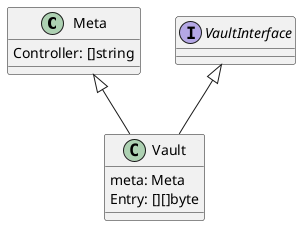 @startuml
 class Meta {
   Controller: []string

 }

 class Vault {
   meta: Meta 
   Entry: [][]byte
 }

 interface VaultInterface

 Meta <|-- Vault
 VaultInterface <|-- Vault
@enduml
